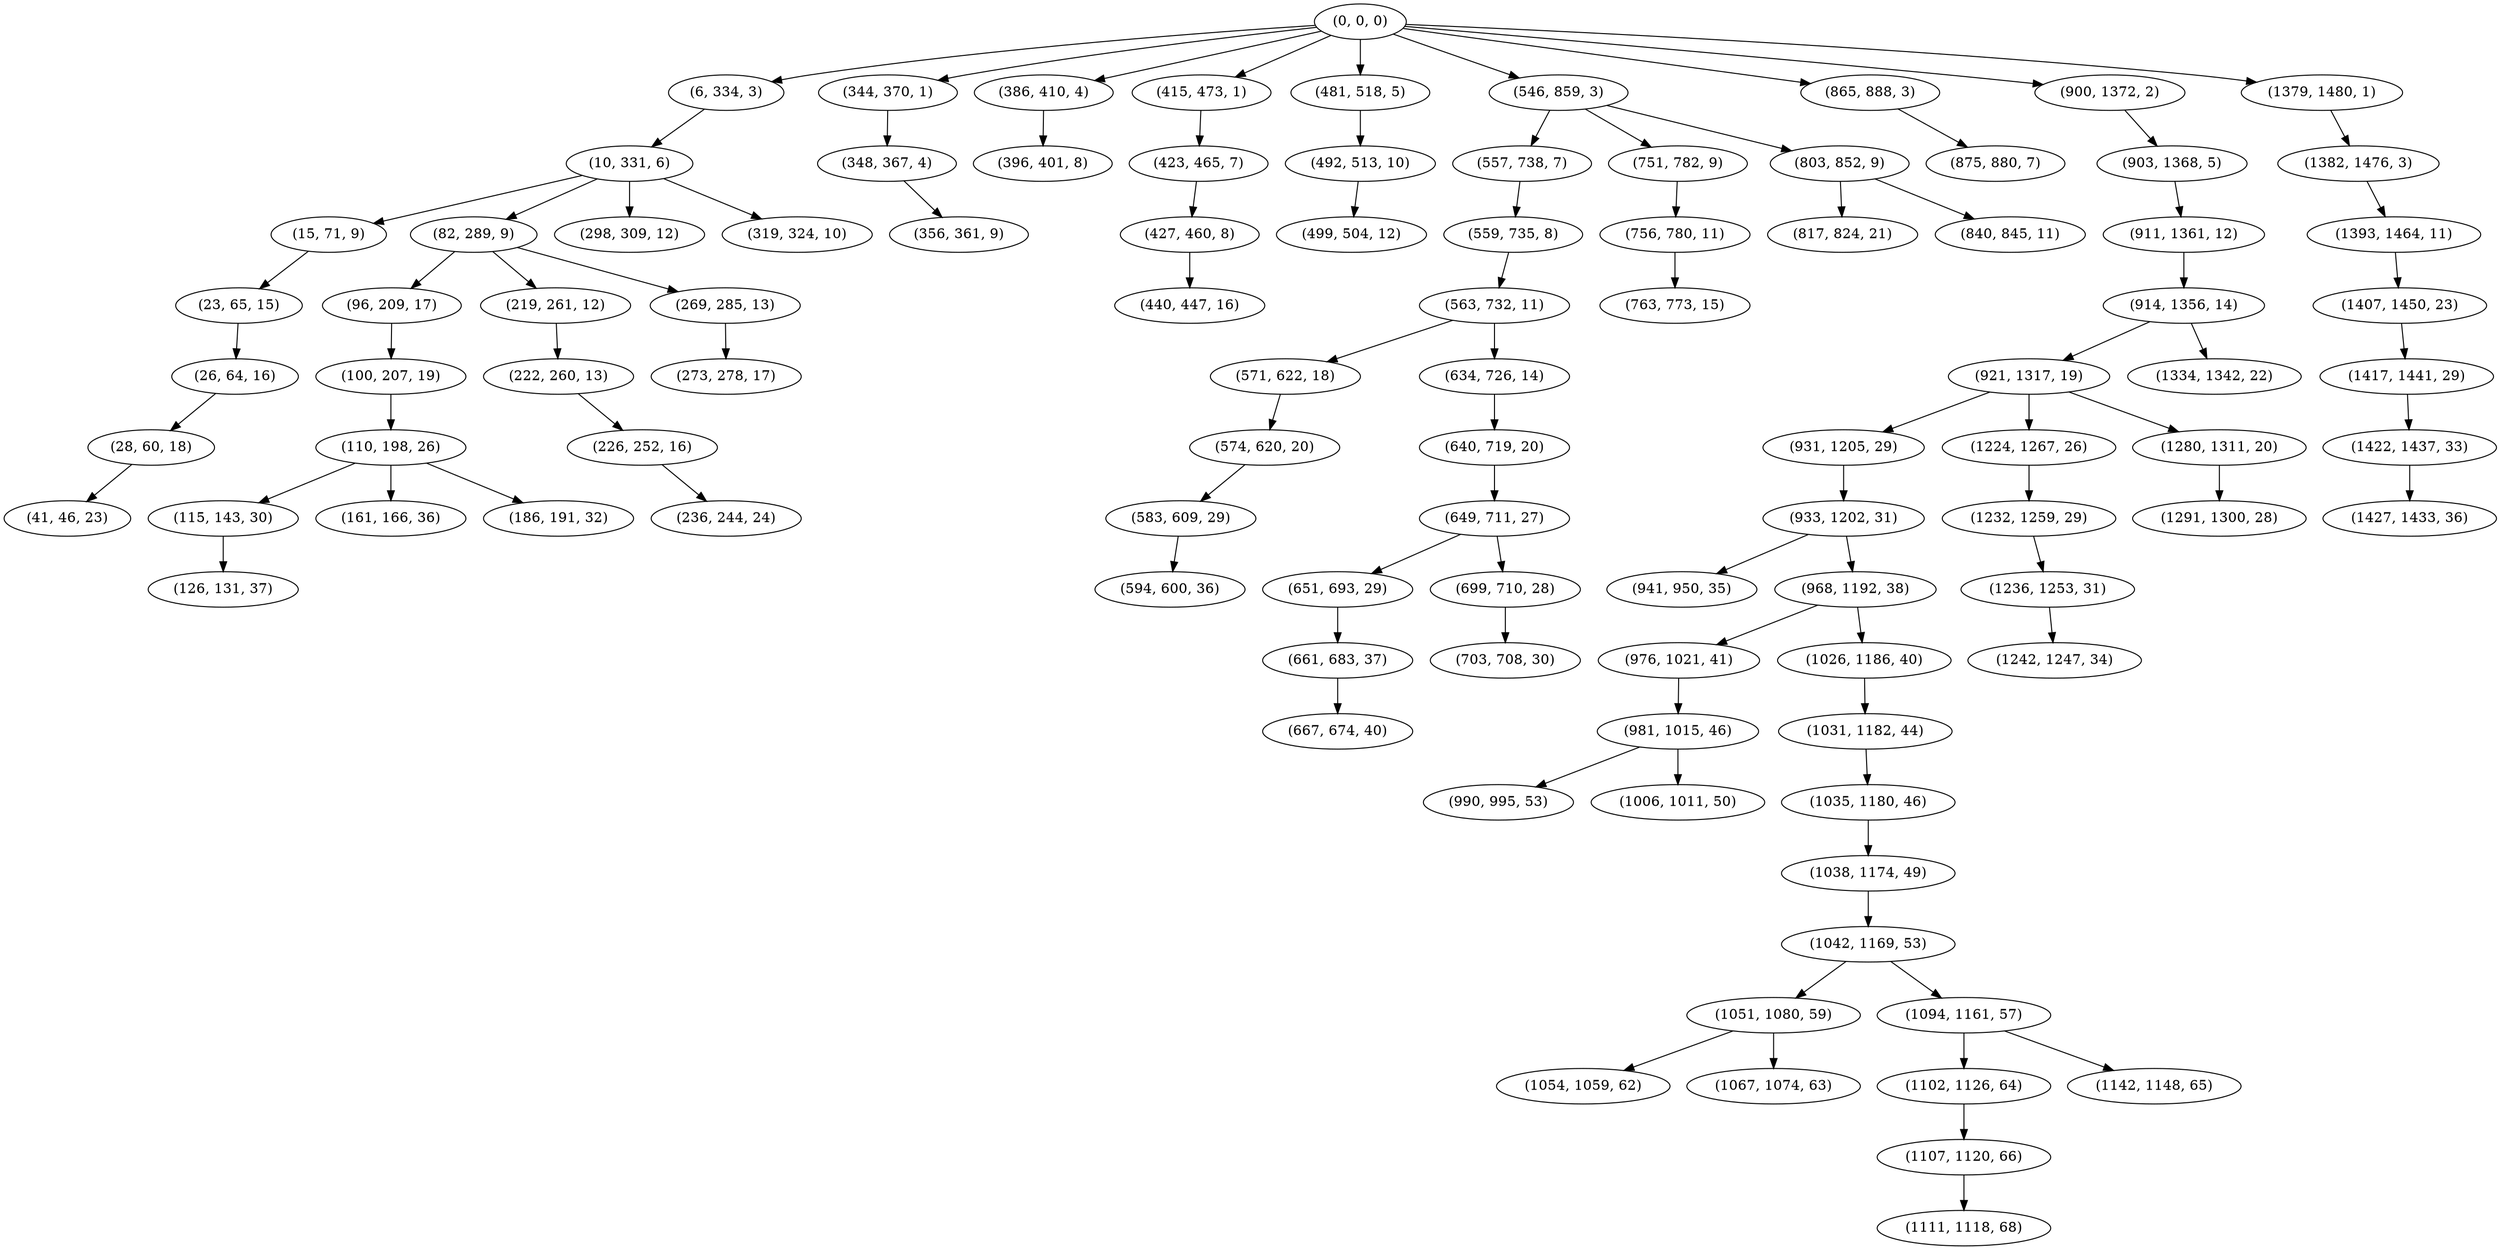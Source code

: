 digraph tree {
    "(0, 0, 0)";
    "(6, 334, 3)";
    "(10, 331, 6)";
    "(15, 71, 9)";
    "(23, 65, 15)";
    "(26, 64, 16)";
    "(28, 60, 18)";
    "(41, 46, 23)";
    "(82, 289, 9)";
    "(96, 209, 17)";
    "(100, 207, 19)";
    "(110, 198, 26)";
    "(115, 143, 30)";
    "(126, 131, 37)";
    "(161, 166, 36)";
    "(186, 191, 32)";
    "(219, 261, 12)";
    "(222, 260, 13)";
    "(226, 252, 16)";
    "(236, 244, 24)";
    "(269, 285, 13)";
    "(273, 278, 17)";
    "(298, 309, 12)";
    "(319, 324, 10)";
    "(344, 370, 1)";
    "(348, 367, 4)";
    "(356, 361, 9)";
    "(386, 410, 4)";
    "(396, 401, 8)";
    "(415, 473, 1)";
    "(423, 465, 7)";
    "(427, 460, 8)";
    "(440, 447, 16)";
    "(481, 518, 5)";
    "(492, 513, 10)";
    "(499, 504, 12)";
    "(546, 859, 3)";
    "(557, 738, 7)";
    "(559, 735, 8)";
    "(563, 732, 11)";
    "(571, 622, 18)";
    "(574, 620, 20)";
    "(583, 609, 29)";
    "(594, 600, 36)";
    "(634, 726, 14)";
    "(640, 719, 20)";
    "(649, 711, 27)";
    "(651, 693, 29)";
    "(661, 683, 37)";
    "(667, 674, 40)";
    "(699, 710, 28)";
    "(703, 708, 30)";
    "(751, 782, 9)";
    "(756, 780, 11)";
    "(763, 773, 15)";
    "(803, 852, 9)";
    "(817, 824, 21)";
    "(840, 845, 11)";
    "(865, 888, 3)";
    "(875, 880, 7)";
    "(900, 1372, 2)";
    "(903, 1368, 5)";
    "(911, 1361, 12)";
    "(914, 1356, 14)";
    "(921, 1317, 19)";
    "(931, 1205, 29)";
    "(933, 1202, 31)";
    "(941, 950, 35)";
    "(968, 1192, 38)";
    "(976, 1021, 41)";
    "(981, 1015, 46)";
    "(990, 995, 53)";
    "(1006, 1011, 50)";
    "(1026, 1186, 40)";
    "(1031, 1182, 44)";
    "(1035, 1180, 46)";
    "(1038, 1174, 49)";
    "(1042, 1169, 53)";
    "(1051, 1080, 59)";
    "(1054, 1059, 62)";
    "(1067, 1074, 63)";
    "(1094, 1161, 57)";
    "(1102, 1126, 64)";
    "(1107, 1120, 66)";
    "(1111, 1118, 68)";
    "(1142, 1148, 65)";
    "(1224, 1267, 26)";
    "(1232, 1259, 29)";
    "(1236, 1253, 31)";
    "(1242, 1247, 34)";
    "(1280, 1311, 20)";
    "(1291, 1300, 28)";
    "(1334, 1342, 22)";
    "(1379, 1480, 1)";
    "(1382, 1476, 3)";
    "(1393, 1464, 11)";
    "(1407, 1450, 23)";
    "(1417, 1441, 29)";
    "(1422, 1437, 33)";
    "(1427, 1433, 36)";
    "(0, 0, 0)" -> "(6, 334, 3)";
    "(0, 0, 0)" -> "(344, 370, 1)";
    "(0, 0, 0)" -> "(386, 410, 4)";
    "(0, 0, 0)" -> "(415, 473, 1)";
    "(0, 0, 0)" -> "(481, 518, 5)";
    "(0, 0, 0)" -> "(546, 859, 3)";
    "(0, 0, 0)" -> "(865, 888, 3)";
    "(0, 0, 0)" -> "(900, 1372, 2)";
    "(0, 0, 0)" -> "(1379, 1480, 1)";
    "(6, 334, 3)" -> "(10, 331, 6)";
    "(10, 331, 6)" -> "(15, 71, 9)";
    "(10, 331, 6)" -> "(82, 289, 9)";
    "(10, 331, 6)" -> "(298, 309, 12)";
    "(10, 331, 6)" -> "(319, 324, 10)";
    "(15, 71, 9)" -> "(23, 65, 15)";
    "(23, 65, 15)" -> "(26, 64, 16)";
    "(26, 64, 16)" -> "(28, 60, 18)";
    "(28, 60, 18)" -> "(41, 46, 23)";
    "(82, 289, 9)" -> "(96, 209, 17)";
    "(82, 289, 9)" -> "(219, 261, 12)";
    "(82, 289, 9)" -> "(269, 285, 13)";
    "(96, 209, 17)" -> "(100, 207, 19)";
    "(100, 207, 19)" -> "(110, 198, 26)";
    "(110, 198, 26)" -> "(115, 143, 30)";
    "(110, 198, 26)" -> "(161, 166, 36)";
    "(110, 198, 26)" -> "(186, 191, 32)";
    "(115, 143, 30)" -> "(126, 131, 37)";
    "(219, 261, 12)" -> "(222, 260, 13)";
    "(222, 260, 13)" -> "(226, 252, 16)";
    "(226, 252, 16)" -> "(236, 244, 24)";
    "(269, 285, 13)" -> "(273, 278, 17)";
    "(344, 370, 1)" -> "(348, 367, 4)";
    "(348, 367, 4)" -> "(356, 361, 9)";
    "(386, 410, 4)" -> "(396, 401, 8)";
    "(415, 473, 1)" -> "(423, 465, 7)";
    "(423, 465, 7)" -> "(427, 460, 8)";
    "(427, 460, 8)" -> "(440, 447, 16)";
    "(481, 518, 5)" -> "(492, 513, 10)";
    "(492, 513, 10)" -> "(499, 504, 12)";
    "(546, 859, 3)" -> "(557, 738, 7)";
    "(546, 859, 3)" -> "(751, 782, 9)";
    "(546, 859, 3)" -> "(803, 852, 9)";
    "(557, 738, 7)" -> "(559, 735, 8)";
    "(559, 735, 8)" -> "(563, 732, 11)";
    "(563, 732, 11)" -> "(571, 622, 18)";
    "(563, 732, 11)" -> "(634, 726, 14)";
    "(571, 622, 18)" -> "(574, 620, 20)";
    "(574, 620, 20)" -> "(583, 609, 29)";
    "(583, 609, 29)" -> "(594, 600, 36)";
    "(634, 726, 14)" -> "(640, 719, 20)";
    "(640, 719, 20)" -> "(649, 711, 27)";
    "(649, 711, 27)" -> "(651, 693, 29)";
    "(649, 711, 27)" -> "(699, 710, 28)";
    "(651, 693, 29)" -> "(661, 683, 37)";
    "(661, 683, 37)" -> "(667, 674, 40)";
    "(699, 710, 28)" -> "(703, 708, 30)";
    "(751, 782, 9)" -> "(756, 780, 11)";
    "(756, 780, 11)" -> "(763, 773, 15)";
    "(803, 852, 9)" -> "(817, 824, 21)";
    "(803, 852, 9)" -> "(840, 845, 11)";
    "(865, 888, 3)" -> "(875, 880, 7)";
    "(900, 1372, 2)" -> "(903, 1368, 5)";
    "(903, 1368, 5)" -> "(911, 1361, 12)";
    "(911, 1361, 12)" -> "(914, 1356, 14)";
    "(914, 1356, 14)" -> "(921, 1317, 19)";
    "(914, 1356, 14)" -> "(1334, 1342, 22)";
    "(921, 1317, 19)" -> "(931, 1205, 29)";
    "(921, 1317, 19)" -> "(1224, 1267, 26)";
    "(921, 1317, 19)" -> "(1280, 1311, 20)";
    "(931, 1205, 29)" -> "(933, 1202, 31)";
    "(933, 1202, 31)" -> "(941, 950, 35)";
    "(933, 1202, 31)" -> "(968, 1192, 38)";
    "(968, 1192, 38)" -> "(976, 1021, 41)";
    "(968, 1192, 38)" -> "(1026, 1186, 40)";
    "(976, 1021, 41)" -> "(981, 1015, 46)";
    "(981, 1015, 46)" -> "(990, 995, 53)";
    "(981, 1015, 46)" -> "(1006, 1011, 50)";
    "(1026, 1186, 40)" -> "(1031, 1182, 44)";
    "(1031, 1182, 44)" -> "(1035, 1180, 46)";
    "(1035, 1180, 46)" -> "(1038, 1174, 49)";
    "(1038, 1174, 49)" -> "(1042, 1169, 53)";
    "(1042, 1169, 53)" -> "(1051, 1080, 59)";
    "(1042, 1169, 53)" -> "(1094, 1161, 57)";
    "(1051, 1080, 59)" -> "(1054, 1059, 62)";
    "(1051, 1080, 59)" -> "(1067, 1074, 63)";
    "(1094, 1161, 57)" -> "(1102, 1126, 64)";
    "(1094, 1161, 57)" -> "(1142, 1148, 65)";
    "(1102, 1126, 64)" -> "(1107, 1120, 66)";
    "(1107, 1120, 66)" -> "(1111, 1118, 68)";
    "(1224, 1267, 26)" -> "(1232, 1259, 29)";
    "(1232, 1259, 29)" -> "(1236, 1253, 31)";
    "(1236, 1253, 31)" -> "(1242, 1247, 34)";
    "(1280, 1311, 20)" -> "(1291, 1300, 28)";
    "(1379, 1480, 1)" -> "(1382, 1476, 3)";
    "(1382, 1476, 3)" -> "(1393, 1464, 11)";
    "(1393, 1464, 11)" -> "(1407, 1450, 23)";
    "(1407, 1450, 23)" -> "(1417, 1441, 29)";
    "(1417, 1441, 29)" -> "(1422, 1437, 33)";
    "(1422, 1437, 33)" -> "(1427, 1433, 36)";
}
